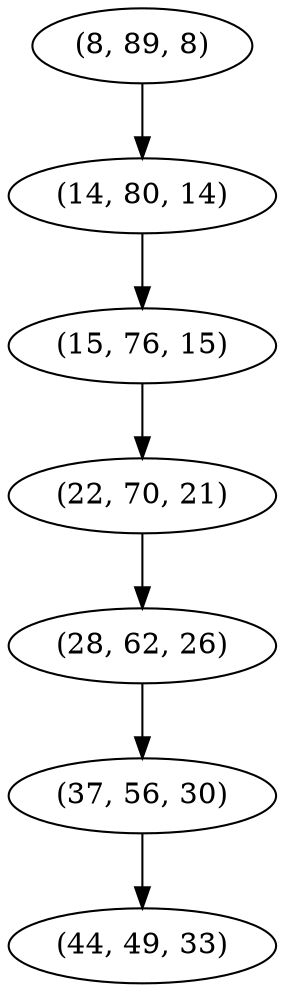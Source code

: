digraph tree {
    "(8, 89, 8)";
    "(14, 80, 14)";
    "(15, 76, 15)";
    "(22, 70, 21)";
    "(28, 62, 26)";
    "(37, 56, 30)";
    "(44, 49, 33)";
    "(8, 89, 8)" -> "(14, 80, 14)";
    "(14, 80, 14)" -> "(15, 76, 15)";
    "(15, 76, 15)" -> "(22, 70, 21)";
    "(22, 70, 21)" -> "(28, 62, 26)";
    "(28, 62, 26)" -> "(37, 56, 30)";
    "(37, 56, 30)" -> "(44, 49, 33)";
}
